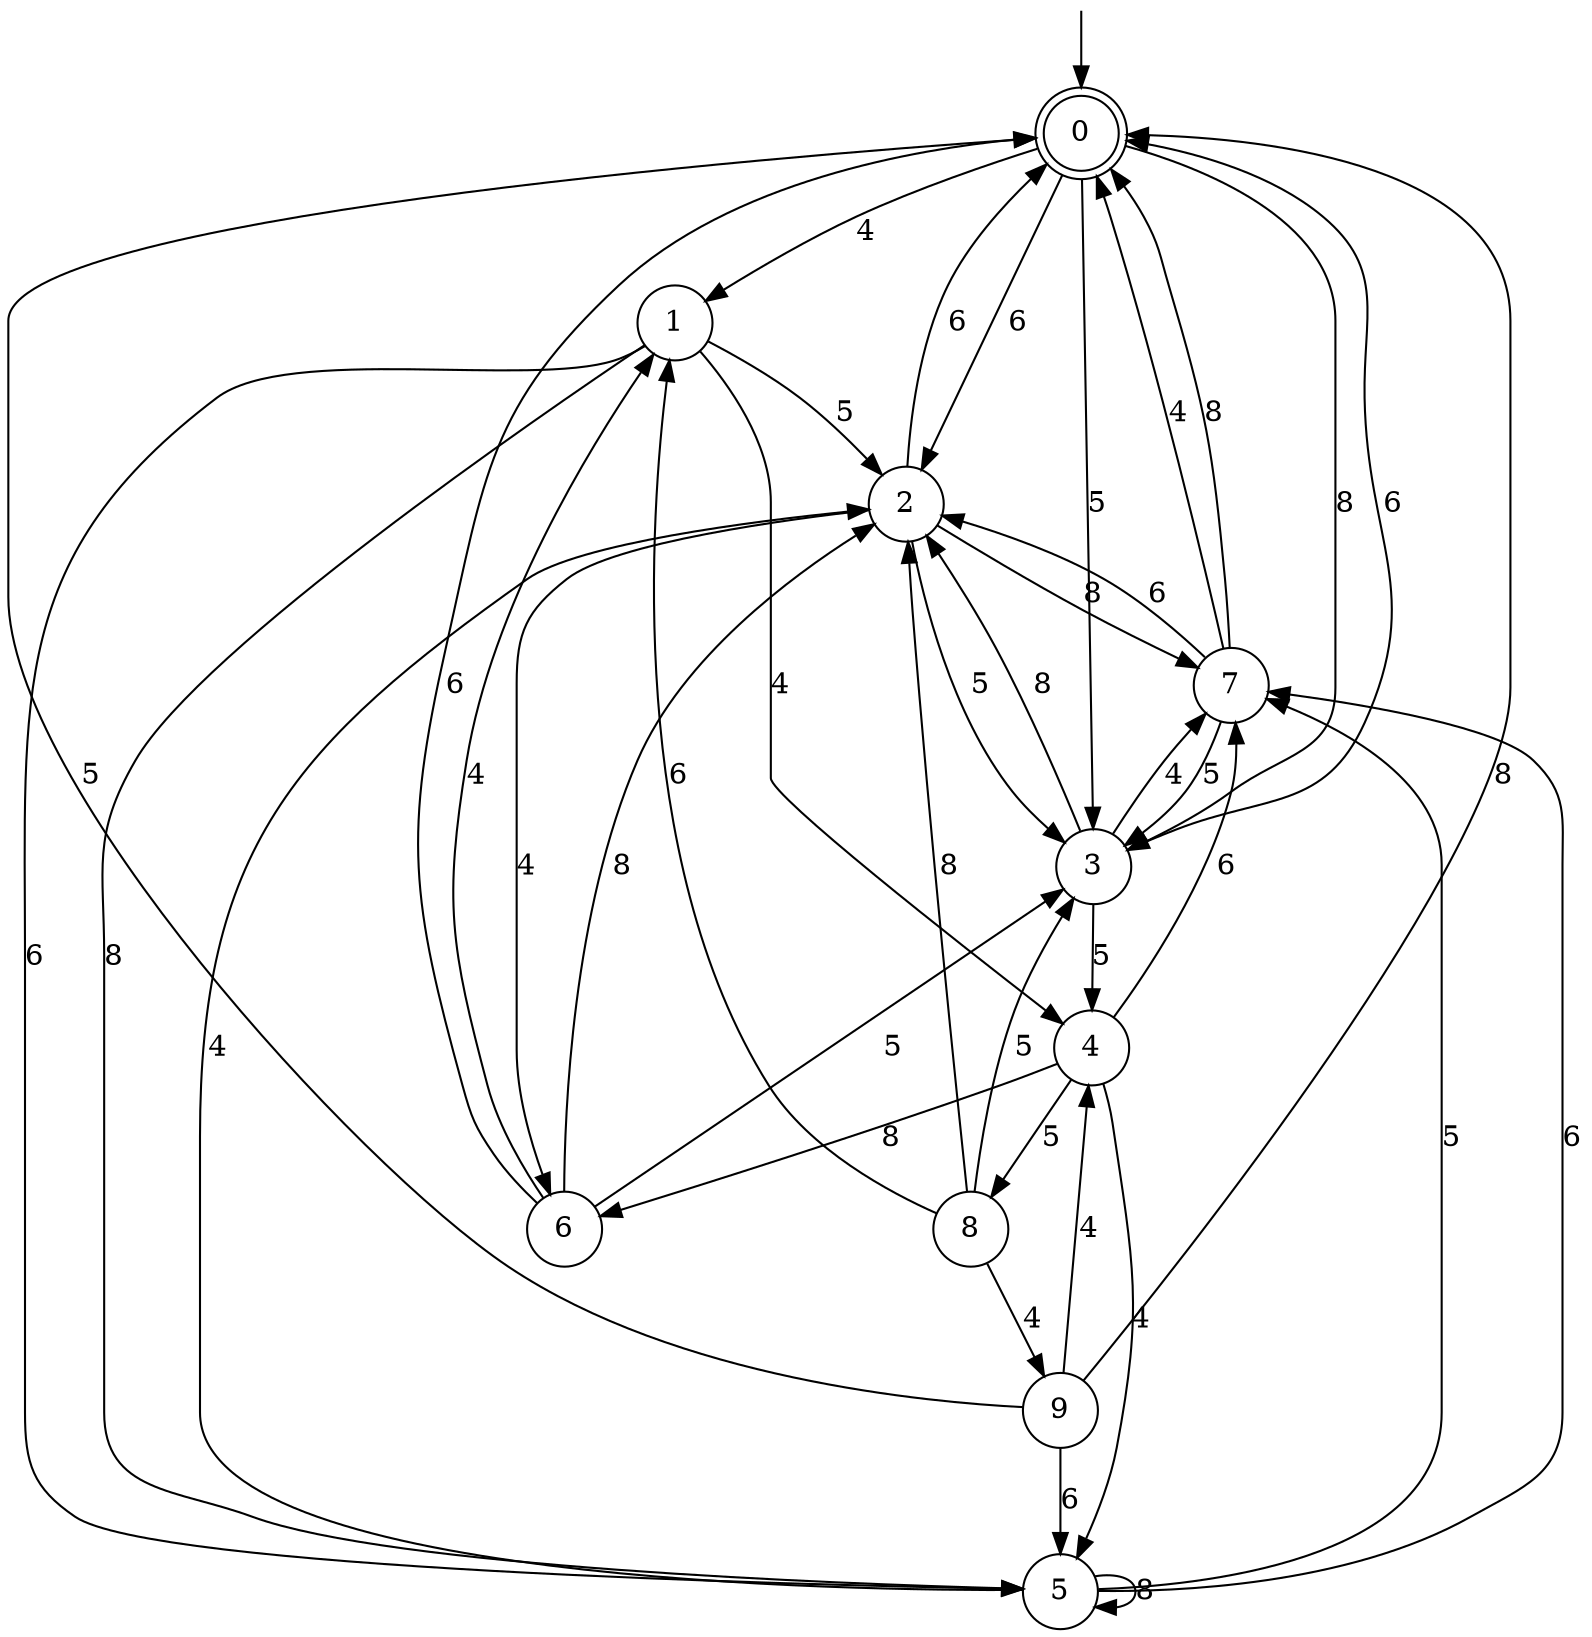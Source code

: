 digraph g {

	s0 [shape="doublecircle" label="0"];
	s1 [shape="circle" label="1"];
	s2 [shape="circle" label="2"];
	s3 [shape="circle" label="3"];
	s4 [shape="circle" label="4"];
	s5 [shape="circle" label="5"];
	s6 [shape="circle" label="6"];
	s7 [shape="circle" label="7"];
	s8 [shape="circle" label="8"];
	s9 [shape="circle" label="9"];
	s0 -> s1 [label="4"];
	s0 -> s2 [label="6"];
	s0 -> s3 [label="8"];
	s0 -> s3 [label="5"];
	s1 -> s4 [label="4"];
	s1 -> s5 [label="6"];
	s1 -> s5 [label="8"];
	s1 -> s2 [label="5"];
	s2 -> s6 [label="4"];
	s2 -> s0 [label="6"];
	s2 -> s7 [label="8"];
	s2 -> s3 [label="5"];
	s3 -> s7 [label="4"];
	s3 -> s0 [label="6"];
	s3 -> s2 [label="8"];
	s3 -> s4 [label="5"];
	s4 -> s5 [label="4"];
	s4 -> s7 [label="6"];
	s4 -> s6 [label="8"];
	s4 -> s8 [label="5"];
	s5 -> s2 [label="4"];
	s5 -> s7 [label="6"];
	s5 -> s5 [label="8"];
	s5 -> s7 [label="5"];
	s6 -> s1 [label="4"];
	s6 -> s0 [label="6"];
	s6 -> s2 [label="8"];
	s6 -> s3 [label="5"];
	s7 -> s0 [label="4"];
	s7 -> s2 [label="6"];
	s7 -> s0 [label="8"];
	s7 -> s3 [label="5"];
	s8 -> s9 [label="4"];
	s8 -> s1 [label="6"];
	s8 -> s2 [label="8"];
	s8 -> s3 [label="5"];
	s9 -> s4 [label="4"];
	s9 -> s5 [label="6"];
	s9 -> s0 [label="8"];
	s9 -> s0 [label="5"];

__start0 [label="" shape="none" width="0" height="0"];
__start0 -> s0;

}
